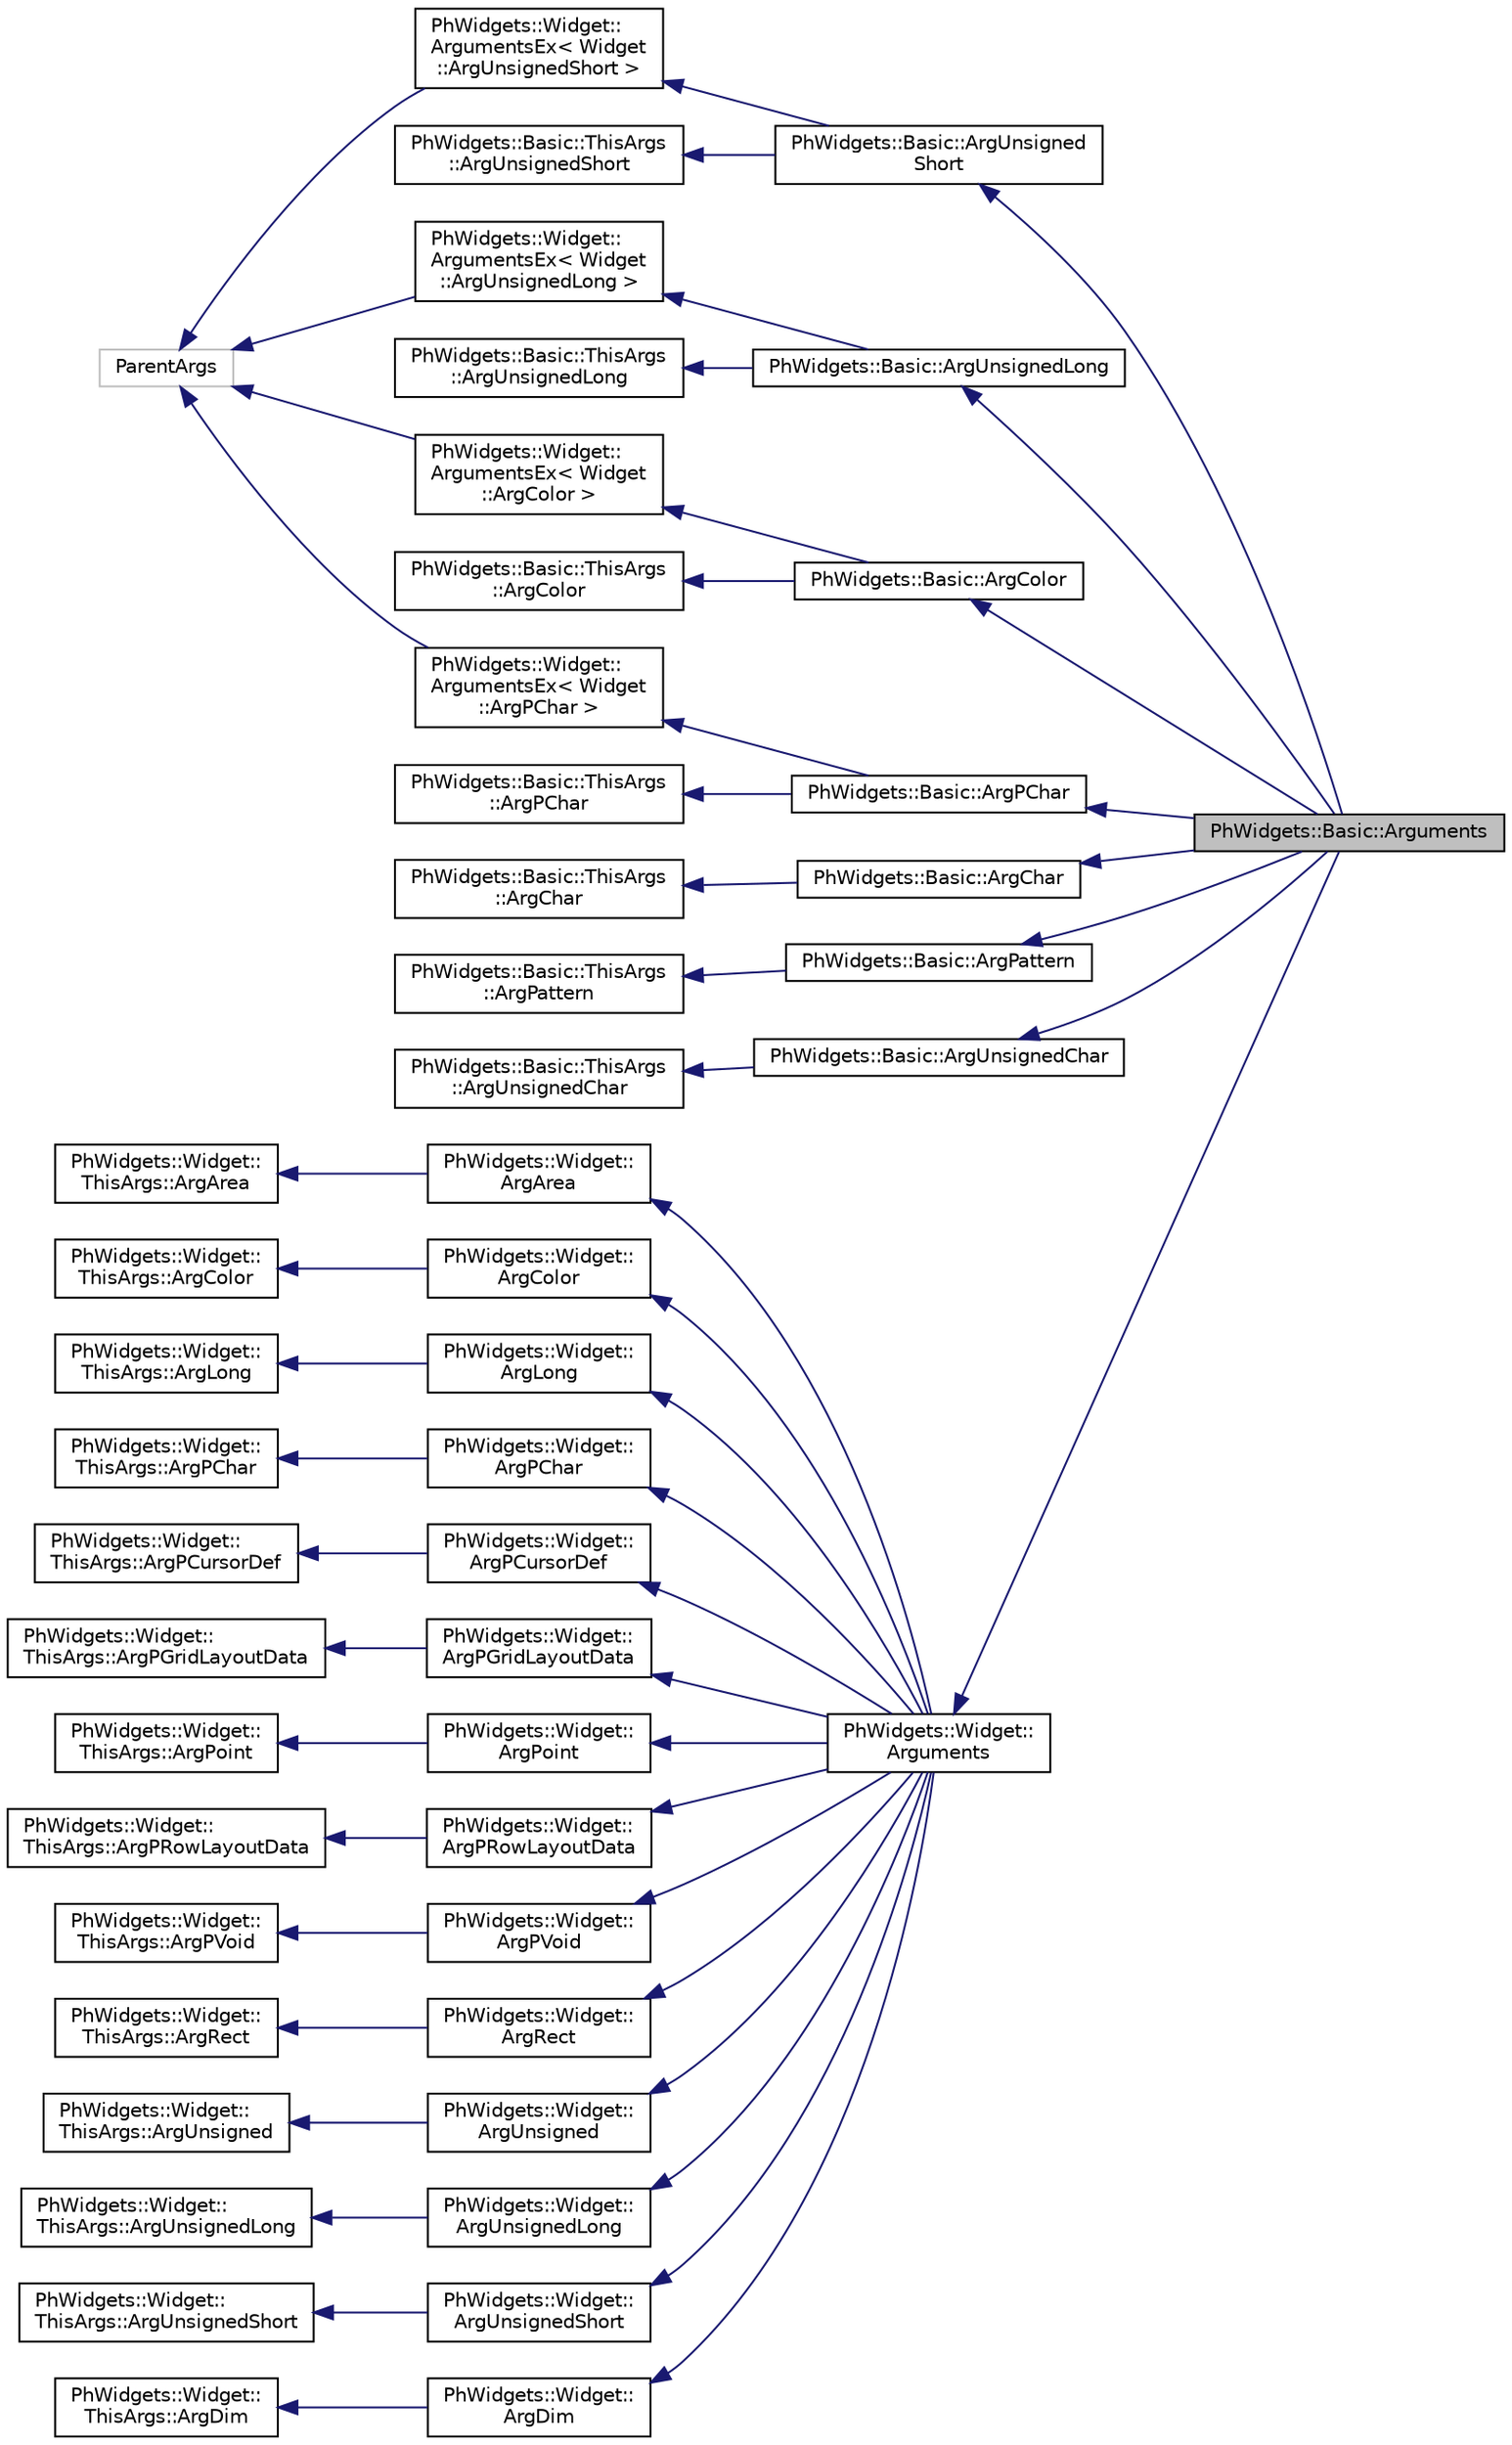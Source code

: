 digraph "PhWidgets::Basic::Arguments"
{
  edge [fontname="Helvetica",fontsize="10",labelfontname="Helvetica",labelfontsize="10"];
  node [fontname="Helvetica",fontsize="10",shape=record];
  rankdir="LR";
  Node59 [label="PhWidgets::Basic::Arguments",height=0.2,width=0.4,color="black", fillcolor="grey75", style="filled", fontcolor="black"];
  Node60 -> Node59 [dir="back",color="midnightblue",fontsize="10",style="solid",fontname="Helvetica"];
  Node60 [label="PhWidgets::Basic::ArgUnsigned\lShort",height=0.2,width=0.4,color="black", fillcolor="white", style="filled",URL="$struct_ph_widgets_1_1_basic_1_1_arg_unsigned_short.html"];
  Node61 -> Node60 [dir="back",color="midnightblue",fontsize="10",style="solid",fontname="Helvetica"];
  Node61 [label="PhWidgets::Widget::\lArgumentsEx\< Widget\l::ArgUnsignedShort \>",height=0.2,width=0.4,color="black", fillcolor="white", style="filled",URL="$struct_ph_widgets_1_1_widget_1_1_arguments_ex.html"];
  Node62 -> Node61 [dir="back",color="midnightblue",fontsize="10",style="solid",fontname="Helvetica"];
  Node62 [label="ParentArgs",height=0.2,width=0.4,color="grey75", fillcolor="white", style="filled"];
  Node63 -> Node60 [dir="back",color="midnightblue",fontsize="10",style="solid",fontname="Helvetica"];
  Node63 [label="PhWidgets::Basic::ThisArgs\l::ArgUnsignedShort",height=0.2,width=0.4,color="black", fillcolor="white", style="filled",URL="$struct_ph_widgets_1_1_basic_1_1_this_args_1_1_arg_unsigned_short.html"];
  Node64 -> Node59 [dir="back",color="midnightblue",fontsize="10",style="solid",fontname="Helvetica"];
  Node64 [label="PhWidgets::Basic::ArgUnsignedLong",height=0.2,width=0.4,color="black", fillcolor="white", style="filled",URL="$struct_ph_widgets_1_1_basic_1_1_arg_unsigned_long.html"];
  Node65 -> Node64 [dir="back",color="midnightblue",fontsize="10",style="solid",fontname="Helvetica"];
  Node65 [label="PhWidgets::Widget::\lArgumentsEx\< Widget\l::ArgUnsignedLong \>",height=0.2,width=0.4,color="black", fillcolor="white", style="filled",URL="$struct_ph_widgets_1_1_widget_1_1_arguments_ex.html"];
  Node62 -> Node65 [dir="back",color="midnightblue",fontsize="10",style="solid",fontname="Helvetica"];
  Node66 -> Node64 [dir="back",color="midnightblue",fontsize="10",style="solid",fontname="Helvetica"];
  Node66 [label="PhWidgets::Basic::ThisArgs\l::ArgUnsignedLong",height=0.2,width=0.4,color="black", fillcolor="white", style="filled",URL="$struct_ph_widgets_1_1_basic_1_1_this_args_1_1_arg_unsigned_long.html"];
  Node67 -> Node59 [dir="back",color="midnightblue",fontsize="10",style="solid",fontname="Helvetica"];
  Node67 [label="PhWidgets::Basic::ArgColor",height=0.2,width=0.4,color="black", fillcolor="white", style="filled",URL="$struct_ph_widgets_1_1_basic_1_1_arg_color.html"];
  Node68 -> Node67 [dir="back",color="midnightblue",fontsize="10",style="solid",fontname="Helvetica"];
  Node68 [label="PhWidgets::Widget::\lArgumentsEx\< Widget\l::ArgColor \>",height=0.2,width=0.4,color="black", fillcolor="white", style="filled",URL="$struct_ph_widgets_1_1_widget_1_1_arguments_ex.html"];
  Node62 -> Node68 [dir="back",color="midnightblue",fontsize="10",style="solid",fontname="Helvetica"];
  Node69 -> Node67 [dir="back",color="midnightblue",fontsize="10",style="solid",fontname="Helvetica"];
  Node69 [label="PhWidgets::Basic::ThisArgs\l::ArgColor",height=0.2,width=0.4,color="black", fillcolor="white", style="filled",URL="$struct_ph_widgets_1_1_basic_1_1_this_args_1_1_arg_color.html"];
  Node70 -> Node59 [dir="back",color="midnightblue",fontsize="10",style="solid",fontname="Helvetica"];
  Node70 [label="PhWidgets::Basic::ArgChar",height=0.2,width=0.4,color="black", fillcolor="white", style="filled",URL="$struct_ph_widgets_1_1_basic_1_1_arg_char.html"];
  Node71 -> Node70 [dir="back",color="midnightblue",fontsize="10",style="solid",fontname="Helvetica"];
  Node71 [label="PhWidgets::Basic::ThisArgs\l::ArgChar",height=0.2,width=0.4,color="black", fillcolor="white", style="filled",URL="$struct_ph_widgets_1_1_basic_1_1_this_args_1_1_arg_char.html"];
  Node72 -> Node59 [dir="back",color="midnightblue",fontsize="10",style="solid",fontname="Helvetica"];
  Node72 [label="PhWidgets::Basic::ArgPattern",height=0.2,width=0.4,color="black", fillcolor="white", style="filled",URL="$struct_ph_widgets_1_1_basic_1_1_arg_pattern.html"];
  Node73 -> Node72 [dir="back",color="midnightblue",fontsize="10",style="solid",fontname="Helvetica"];
  Node73 [label="PhWidgets::Basic::ThisArgs\l::ArgPattern",height=0.2,width=0.4,color="black", fillcolor="white", style="filled",URL="$struct_ph_widgets_1_1_basic_1_1_this_args_1_1_arg_pattern.html"];
  Node74 -> Node59 [dir="back",color="midnightblue",fontsize="10",style="solid",fontname="Helvetica"];
  Node74 [label="PhWidgets::Basic::ArgUnsignedChar",height=0.2,width=0.4,color="black", fillcolor="white", style="filled",URL="$struct_ph_widgets_1_1_basic_1_1_arg_unsigned_char.html"];
  Node75 -> Node74 [dir="back",color="midnightblue",fontsize="10",style="solid",fontname="Helvetica"];
  Node75 [label="PhWidgets::Basic::ThisArgs\l::ArgUnsignedChar",height=0.2,width=0.4,color="black", fillcolor="white", style="filled",URL="$struct_ph_widgets_1_1_basic_1_1_this_args_1_1_arg_unsigned_char.html"];
  Node76 -> Node59 [dir="back",color="midnightblue",fontsize="10",style="solid",fontname="Helvetica"];
  Node76 [label="PhWidgets::Basic::ArgPChar",height=0.2,width=0.4,color="black", fillcolor="white", style="filled",URL="$struct_ph_widgets_1_1_basic_1_1_arg_p_char.html"];
  Node77 -> Node76 [dir="back",color="midnightblue",fontsize="10",style="solid",fontname="Helvetica"];
  Node77 [label="PhWidgets::Widget::\lArgumentsEx\< Widget\l::ArgPChar \>",height=0.2,width=0.4,color="black", fillcolor="white", style="filled",URL="$struct_ph_widgets_1_1_widget_1_1_arguments_ex.html"];
  Node62 -> Node77 [dir="back",color="midnightblue",fontsize="10",style="solid",fontname="Helvetica"];
  Node78 -> Node76 [dir="back",color="midnightblue",fontsize="10",style="solid",fontname="Helvetica"];
  Node78 [label="PhWidgets::Basic::ThisArgs\l::ArgPChar",height=0.2,width=0.4,color="black", fillcolor="white", style="filled",URL="$struct_ph_widgets_1_1_basic_1_1_this_args_1_1_arg_p_char.html"];
  Node79 -> Node59 [dir="back",color="midnightblue",fontsize="10",style="solid",fontname="Helvetica"];
  Node79 [label="PhWidgets::Widget::\lArguments",height=0.2,width=0.4,color="black", fillcolor="white", style="filled",URL="$struct_ph_widgets_1_1_widget_1_1_arguments.html"];
  Node80 -> Node79 [dir="back",color="midnightblue",fontsize="10",style="solid",fontname="Helvetica"];
  Node80 [label="PhWidgets::Widget::\lArgArea",height=0.2,width=0.4,color="black", fillcolor="white", style="filled",URL="$struct_ph_widgets_1_1_widget_1_1_arg_area.html"];
  Node81 -> Node80 [dir="back",color="midnightblue",fontsize="10",style="solid",fontname="Helvetica"];
  Node81 [label="PhWidgets::Widget::\lThisArgs::ArgArea",height=0.2,width=0.4,color="black", fillcolor="white", style="filled",URL="$struct_ph_widgets_1_1_widget_1_1_this_args_1_1_arg_area.html"];
  Node82 -> Node79 [dir="back",color="midnightblue",fontsize="10",style="solid",fontname="Helvetica"];
  Node82 [label="PhWidgets::Widget::\lArgColor",height=0.2,width=0.4,color="black", fillcolor="white", style="filled",URL="$struct_ph_widgets_1_1_widget_1_1_arg_color.html"];
  Node83 -> Node82 [dir="back",color="midnightblue",fontsize="10",style="solid",fontname="Helvetica"];
  Node83 [label="PhWidgets::Widget::\lThisArgs::ArgColor",height=0.2,width=0.4,color="black", fillcolor="white", style="filled",URL="$struct_ph_widgets_1_1_widget_1_1_this_args_1_1_arg_color.html"];
  Node84 -> Node79 [dir="back",color="midnightblue",fontsize="10",style="solid",fontname="Helvetica"];
  Node84 [label="PhWidgets::Widget::\lArgLong",height=0.2,width=0.4,color="black", fillcolor="white", style="filled",URL="$struct_ph_widgets_1_1_widget_1_1_arg_long.html"];
  Node85 -> Node84 [dir="back",color="midnightblue",fontsize="10",style="solid",fontname="Helvetica"];
  Node85 [label="PhWidgets::Widget::\lThisArgs::ArgLong",height=0.2,width=0.4,color="black", fillcolor="white", style="filled",URL="$struct_ph_widgets_1_1_widget_1_1_this_args_1_1_arg_long.html"];
  Node86 -> Node79 [dir="back",color="midnightblue",fontsize="10",style="solid",fontname="Helvetica"];
  Node86 [label="PhWidgets::Widget::\lArgPChar",height=0.2,width=0.4,color="black", fillcolor="white", style="filled",URL="$struct_ph_widgets_1_1_widget_1_1_arg_p_char.html"];
  Node87 -> Node86 [dir="back",color="midnightblue",fontsize="10",style="solid",fontname="Helvetica"];
  Node87 [label="PhWidgets::Widget::\lThisArgs::ArgPChar",height=0.2,width=0.4,color="black", fillcolor="white", style="filled",URL="$struct_ph_widgets_1_1_widget_1_1_this_args_1_1_arg_p_char.html"];
  Node88 -> Node79 [dir="back",color="midnightblue",fontsize="10",style="solid",fontname="Helvetica"];
  Node88 [label="PhWidgets::Widget::\lArgPCursorDef",height=0.2,width=0.4,color="black", fillcolor="white", style="filled",URL="$struct_ph_widgets_1_1_widget_1_1_arg_p_cursor_def.html"];
  Node89 -> Node88 [dir="back",color="midnightblue",fontsize="10",style="solid",fontname="Helvetica"];
  Node89 [label="PhWidgets::Widget::\lThisArgs::ArgPCursorDef",height=0.2,width=0.4,color="black", fillcolor="white", style="filled",URL="$struct_ph_widgets_1_1_widget_1_1_this_args_1_1_arg_p_cursor_def.html"];
  Node90 -> Node79 [dir="back",color="midnightblue",fontsize="10",style="solid",fontname="Helvetica"];
  Node90 [label="PhWidgets::Widget::\lArgPGridLayoutData",height=0.2,width=0.4,color="black", fillcolor="white", style="filled",URL="$struct_ph_widgets_1_1_widget_1_1_arg_p_grid_layout_data.html"];
  Node91 -> Node90 [dir="back",color="midnightblue",fontsize="10",style="solid",fontname="Helvetica"];
  Node91 [label="PhWidgets::Widget::\lThisArgs::ArgPGridLayoutData",height=0.2,width=0.4,color="black", fillcolor="white", style="filled",URL="$struct_ph_widgets_1_1_widget_1_1_this_args_1_1_arg_p_grid_layout_data.html"];
  Node92 -> Node79 [dir="back",color="midnightblue",fontsize="10",style="solid",fontname="Helvetica"];
  Node92 [label="PhWidgets::Widget::\lArgPoint",height=0.2,width=0.4,color="black", fillcolor="white", style="filled",URL="$struct_ph_widgets_1_1_widget_1_1_arg_point.html"];
  Node93 -> Node92 [dir="back",color="midnightblue",fontsize="10",style="solid",fontname="Helvetica"];
  Node93 [label="PhWidgets::Widget::\lThisArgs::ArgPoint",height=0.2,width=0.4,color="black", fillcolor="white", style="filled",URL="$struct_ph_widgets_1_1_widget_1_1_this_args_1_1_arg_point.html"];
  Node94 -> Node79 [dir="back",color="midnightblue",fontsize="10",style="solid",fontname="Helvetica"];
  Node94 [label="PhWidgets::Widget::\lArgPRowLayoutData",height=0.2,width=0.4,color="black", fillcolor="white", style="filled",URL="$struct_ph_widgets_1_1_widget_1_1_arg_p_row_layout_data.html"];
  Node95 -> Node94 [dir="back",color="midnightblue",fontsize="10",style="solid",fontname="Helvetica"];
  Node95 [label="PhWidgets::Widget::\lThisArgs::ArgPRowLayoutData",height=0.2,width=0.4,color="black", fillcolor="white", style="filled",URL="$struct_ph_widgets_1_1_widget_1_1_this_args_1_1_arg_p_row_layout_data.html"];
  Node96 -> Node79 [dir="back",color="midnightblue",fontsize="10",style="solid",fontname="Helvetica"];
  Node96 [label="PhWidgets::Widget::\lArgPVoid",height=0.2,width=0.4,color="black", fillcolor="white", style="filled",URL="$struct_ph_widgets_1_1_widget_1_1_arg_p_void.html"];
  Node97 -> Node96 [dir="back",color="midnightblue",fontsize="10",style="solid",fontname="Helvetica"];
  Node97 [label="PhWidgets::Widget::\lThisArgs::ArgPVoid",height=0.2,width=0.4,color="black", fillcolor="white", style="filled",URL="$struct_ph_widgets_1_1_widget_1_1_this_args_1_1_arg_p_void.html"];
  Node98 -> Node79 [dir="back",color="midnightblue",fontsize="10",style="solid",fontname="Helvetica"];
  Node98 [label="PhWidgets::Widget::\lArgRect",height=0.2,width=0.4,color="black", fillcolor="white", style="filled",URL="$struct_ph_widgets_1_1_widget_1_1_arg_rect.html"];
  Node99 -> Node98 [dir="back",color="midnightblue",fontsize="10",style="solid",fontname="Helvetica"];
  Node99 [label="PhWidgets::Widget::\lThisArgs::ArgRect",height=0.2,width=0.4,color="black", fillcolor="white", style="filled",URL="$struct_ph_widgets_1_1_widget_1_1_this_args_1_1_arg_rect.html"];
  Node100 -> Node79 [dir="back",color="midnightblue",fontsize="10",style="solid",fontname="Helvetica"];
  Node100 [label="PhWidgets::Widget::\lArgUnsigned",height=0.2,width=0.4,color="black", fillcolor="white", style="filled",URL="$struct_ph_widgets_1_1_widget_1_1_arg_unsigned.html"];
  Node101 -> Node100 [dir="back",color="midnightblue",fontsize="10",style="solid",fontname="Helvetica"];
  Node101 [label="PhWidgets::Widget::\lThisArgs::ArgUnsigned",height=0.2,width=0.4,color="black", fillcolor="white", style="filled",URL="$struct_ph_widgets_1_1_widget_1_1_this_args_1_1_arg_unsigned.html"];
  Node102 -> Node79 [dir="back",color="midnightblue",fontsize="10",style="solid",fontname="Helvetica"];
  Node102 [label="PhWidgets::Widget::\lArgUnsignedLong",height=0.2,width=0.4,color="black", fillcolor="white", style="filled",URL="$struct_ph_widgets_1_1_widget_1_1_arg_unsigned_long.html"];
  Node103 -> Node102 [dir="back",color="midnightblue",fontsize="10",style="solid",fontname="Helvetica"];
  Node103 [label="PhWidgets::Widget::\lThisArgs::ArgUnsignedLong",height=0.2,width=0.4,color="black", fillcolor="white", style="filled",URL="$struct_ph_widgets_1_1_widget_1_1_this_args_1_1_arg_unsigned_long.html"];
  Node104 -> Node79 [dir="back",color="midnightblue",fontsize="10",style="solid",fontname="Helvetica"];
  Node104 [label="PhWidgets::Widget::\lArgUnsignedShort",height=0.2,width=0.4,color="black", fillcolor="white", style="filled",URL="$struct_ph_widgets_1_1_widget_1_1_arg_unsigned_short.html"];
  Node105 -> Node104 [dir="back",color="midnightblue",fontsize="10",style="solid",fontname="Helvetica"];
  Node105 [label="PhWidgets::Widget::\lThisArgs::ArgUnsignedShort",height=0.2,width=0.4,color="black", fillcolor="white", style="filled",URL="$struct_ph_widgets_1_1_widget_1_1_this_args_1_1_arg_unsigned_short.html"];
  Node106 -> Node79 [dir="back",color="midnightblue",fontsize="10",style="solid",fontname="Helvetica"];
  Node106 [label="PhWidgets::Widget::\lArgDim",height=0.2,width=0.4,color="black", fillcolor="white", style="filled",URL="$struct_ph_widgets_1_1_widget_1_1_arg_dim.html"];
  Node107 -> Node106 [dir="back",color="midnightblue",fontsize="10",style="solid",fontname="Helvetica"];
  Node107 [label="PhWidgets::Widget::\lThisArgs::ArgDim",height=0.2,width=0.4,color="black", fillcolor="white", style="filled",URL="$struct_ph_widgets_1_1_widget_1_1_this_args_1_1_arg_dim.html"];
}
